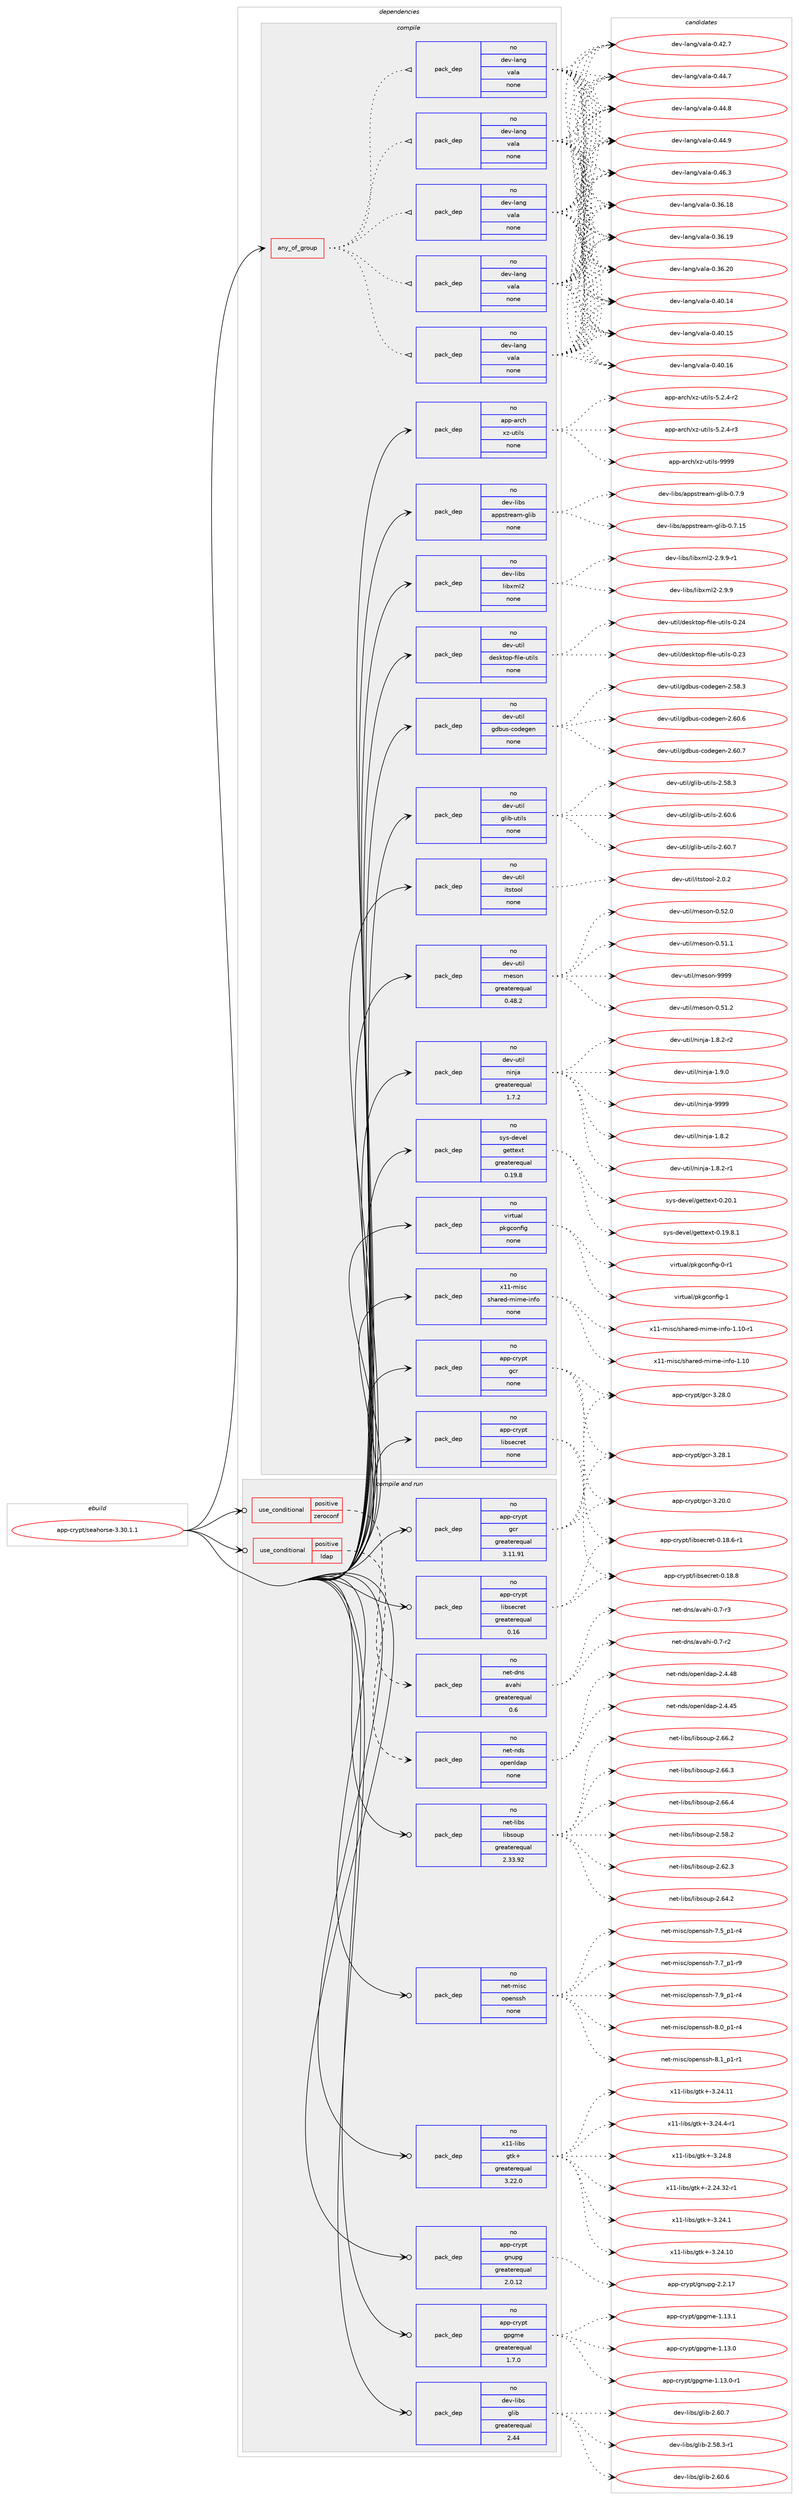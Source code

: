 digraph prolog {

# *************
# Graph options
# *************

newrank=true;
concentrate=true;
compound=true;
graph [rankdir=LR,fontname=Helvetica,fontsize=10,ranksep=1.5];#, ranksep=2.5, nodesep=0.2];
edge  [arrowhead=vee];
node  [fontname=Helvetica,fontsize=10];

# **********
# The ebuild
# **********

subgraph cluster_leftcol {
color=gray;
rank=same;
label=<<i>ebuild</i>>;
id [label="app-crypt/seahorse-3.30.1.1", color=red, width=4, href="../app-crypt/seahorse-3.30.1.1.svg"];
}

# ****************
# The dependencies
# ****************

subgraph cluster_midcol {
color=gray;
label=<<i>dependencies</i>>;
subgraph cluster_compile {
fillcolor="#eeeeee";
style=filled;
label=<<i>compile</i>>;
subgraph any8386 {
dependency477924 [label=<<TABLE BORDER="0" CELLBORDER="1" CELLSPACING="0" CELLPADDING="4"><TR><TD CELLPADDING="10">any_of_group</TD></TR></TABLE>>, shape=none, color=red];subgraph pack355241 {
dependency477925 [label=<<TABLE BORDER="0" CELLBORDER="1" CELLSPACING="0" CELLPADDING="4" WIDTH="220"><TR><TD ROWSPAN="6" CELLPADDING="30">pack_dep</TD></TR><TR><TD WIDTH="110">no</TD></TR><TR><TD>dev-lang</TD></TR><TR><TD>vala</TD></TR><TR><TD>none</TD></TR><TR><TD></TD></TR></TABLE>>, shape=none, color=blue];
}
dependency477924:e -> dependency477925:w [weight=20,style="dotted",arrowhead="oinv"];
subgraph pack355242 {
dependency477926 [label=<<TABLE BORDER="0" CELLBORDER="1" CELLSPACING="0" CELLPADDING="4" WIDTH="220"><TR><TD ROWSPAN="6" CELLPADDING="30">pack_dep</TD></TR><TR><TD WIDTH="110">no</TD></TR><TR><TD>dev-lang</TD></TR><TR><TD>vala</TD></TR><TR><TD>none</TD></TR><TR><TD></TD></TR></TABLE>>, shape=none, color=blue];
}
dependency477924:e -> dependency477926:w [weight=20,style="dotted",arrowhead="oinv"];
subgraph pack355243 {
dependency477927 [label=<<TABLE BORDER="0" CELLBORDER="1" CELLSPACING="0" CELLPADDING="4" WIDTH="220"><TR><TD ROWSPAN="6" CELLPADDING="30">pack_dep</TD></TR><TR><TD WIDTH="110">no</TD></TR><TR><TD>dev-lang</TD></TR><TR><TD>vala</TD></TR><TR><TD>none</TD></TR><TR><TD></TD></TR></TABLE>>, shape=none, color=blue];
}
dependency477924:e -> dependency477927:w [weight=20,style="dotted",arrowhead="oinv"];
subgraph pack355244 {
dependency477928 [label=<<TABLE BORDER="0" CELLBORDER="1" CELLSPACING="0" CELLPADDING="4" WIDTH="220"><TR><TD ROWSPAN="6" CELLPADDING="30">pack_dep</TD></TR><TR><TD WIDTH="110">no</TD></TR><TR><TD>dev-lang</TD></TR><TR><TD>vala</TD></TR><TR><TD>none</TD></TR><TR><TD></TD></TR></TABLE>>, shape=none, color=blue];
}
dependency477924:e -> dependency477928:w [weight=20,style="dotted",arrowhead="oinv"];
subgraph pack355245 {
dependency477929 [label=<<TABLE BORDER="0" CELLBORDER="1" CELLSPACING="0" CELLPADDING="4" WIDTH="220"><TR><TD ROWSPAN="6" CELLPADDING="30">pack_dep</TD></TR><TR><TD WIDTH="110">no</TD></TR><TR><TD>dev-lang</TD></TR><TR><TD>vala</TD></TR><TR><TD>none</TD></TR><TR><TD></TD></TR></TABLE>>, shape=none, color=blue];
}
dependency477924:e -> dependency477929:w [weight=20,style="dotted",arrowhead="oinv"];
}
id:e -> dependency477924:w [weight=20,style="solid",arrowhead="vee"];
subgraph pack355246 {
dependency477930 [label=<<TABLE BORDER="0" CELLBORDER="1" CELLSPACING="0" CELLPADDING="4" WIDTH="220"><TR><TD ROWSPAN="6" CELLPADDING="30">pack_dep</TD></TR><TR><TD WIDTH="110">no</TD></TR><TR><TD>app-arch</TD></TR><TR><TD>xz-utils</TD></TR><TR><TD>none</TD></TR><TR><TD></TD></TR></TABLE>>, shape=none, color=blue];
}
id:e -> dependency477930:w [weight=20,style="solid",arrowhead="vee"];
subgraph pack355247 {
dependency477931 [label=<<TABLE BORDER="0" CELLBORDER="1" CELLSPACING="0" CELLPADDING="4" WIDTH="220"><TR><TD ROWSPAN="6" CELLPADDING="30">pack_dep</TD></TR><TR><TD WIDTH="110">no</TD></TR><TR><TD>app-crypt</TD></TR><TR><TD>gcr</TD></TR><TR><TD>none</TD></TR><TR><TD></TD></TR></TABLE>>, shape=none, color=blue];
}
id:e -> dependency477931:w [weight=20,style="solid",arrowhead="vee"];
subgraph pack355248 {
dependency477932 [label=<<TABLE BORDER="0" CELLBORDER="1" CELLSPACING="0" CELLPADDING="4" WIDTH="220"><TR><TD ROWSPAN="6" CELLPADDING="30">pack_dep</TD></TR><TR><TD WIDTH="110">no</TD></TR><TR><TD>app-crypt</TD></TR><TR><TD>libsecret</TD></TR><TR><TD>none</TD></TR><TR><TD></TD></TR></TABLE>>, shape=none, color=blue];
}
id:e -> dependency477932:w [weight=20,style="solid",arrowhead="vee"];
subgraph pack355249 {
dependency477933 [label=<<TABLE BORDER="0" CELLBORDER="1" CELLSPACING="0" CELLPADDING="4" WIDTH="220"><TR><TD ROWSPAN="6" CELLPADDING="30">pack_dep</TD></TR><TR><TD WIDTH="110">no</TD></TR><TR><TD>dev-libs</TD></TR><TR><TD>appstream-glib</TD></TR><TR><TD>none</TD></TR><TR><TD></TD></TR></TABLE>>, shape=none, color=blue];
}
id:e -> dependency477933:w [weight=20,style="solid",arrowhead="vee"];
subgraph pack355250 {
dependency477934 [label=<<TABLE BORDER="0" CELLBORDER="1" CELLSPACING="0" CELLPADDING="4" WIDTH="220"><TR><TD ROWSPAN="6" CELLPADDING="30">pack_dep</TD></TR><TR><TD WIDTH="110">no</TD></TR><TR><TD>dev-libs</TD></TR><TR><TD>libxml2</TD></TR><TR><TD>none</TD></TR><TR><TD></TD></TR></TABLE>>, shape=none, color=blue];
}
id:e -> dependency477934:w [weight=20,style="solid",arrowhead="vee"];
subgraph pack355251 {
dependency477935 [label=<<TABLE BORDER="0" CELLBORDER="1" CELLSPACING="0" CELLPADDING="4" WIDTH="220"><TR><TD ROWSPAN="6" CELLPADDING="30">pack_dep</TD></TR><TR><TD WIDTH="110">no</TD></TR><TR><TD>dev-util</TD></TR><TR><TD>desktop-file-utils</TD></TR><TR><TD>none</TD></TR><TR><TD></TD></TR></TABLE>>, shape=none, color=blue];
}
id:e -> dependency477935:w [weight=20,style="solid",arrowhead="vee"];
subgraph pack355252 {
dependency477936 [label=<<TABLE BORDER="0" CELLBORDER="1" CELLSPACING="0" CELLPADDING="4" WIDTH="220"><TR><TD ROWSPAN="6" CELLPADDING="30">pack_dep</TD></TR><TR><TD WIDTH="110">no</TD></TR><TR><TD>dev-util</TD></TR><TR><TD>gdbus-codegen</TD></TR><TR><TD>none</TD></TR><TR><TD></TD></TR></TABLE>>, shape=none, color=blue];
}
id:e -> dependency477936:w [weight=20,style="solid",arrowhead="vee"];
subgraph pack355253 {
dependency477937 [label=<<TABLE BORDER="0" CELLBORDER="1" CELLSPACING="0" CELLPADDING="4" WIDTH="220"><TR><TD ROWSPAN="6" CELLPADDING="30">pack_dep</TD></TR><TR><TD WIDTH="110">no</TD></TR><TR><TD>dev-util</TD></TR><TR><TD>glib-utils</TD></TR><TR><TD>none</TD></TR><TR><TD></TD></TR></TABLE>>, shape=none, color=blue];
}
id:e -> dependency477937:w [weight=20,style="solid",arrowhead="vee"];
subgraph pack355254 {
dependency477938 [label=<<TABLE BORDER="0" CELLBORDER="1" CELLSPACING="0" CELLPADDING="4" WIDTH="220"><TR><TD ROWSPAN="6" CELLPADDING="30">pack_dep</TD></TR><TR><TD WIDTH="110">no</TD></TR><TR><TD>dev-util</TD></TR><TR><TD>itstool</TD></TR><TR><TD>none</TD></TR><TR><TD></TD></TR></TABLE>>, shape=none, color=blue];
}
id:e -> dependency477938:w [weight=20,style="solid",arrowhead="vee"];
subgraph pack355255 {
dependency477939 [label=<<TABLE BORDER="0" CELLBORDER="1" CELLSPACING="0" CELLPADDING="4" WIDTH="220"><TR><TD ROWSPAN="6" CELLPADDING="30">pack_dep</TD></TR><TR><TD WIDTH="110">no</TD></TR><TR><TD>dev-util</TD></TR><TR><TD>meson</TD></TR><TR><TD>greaterequal</TD></TR><TR><TD>0.48.2</TD></TR></TABLE>>, shape=none, color=blue];
}
id:e -> dependency477939:w [weight=20,style="solid",arrowhead="vee"];
subgraph pack355256 {
dependency477940 [label=<<TABLE BORDER="0" CELLBORDER="1" CELLSPACING="0" CELLPADDING="4" WIDTH="220"><TR><TD ROWSPAN="6" CELLPADDING="30">pack_dep</TD></TR><TR><TD WIDTH="110">no</TD></TR><TR><TD>dev-util</TD></TR><TR><TD>ninja</TD></TR><TR><TD>greaterequal</TD></TR><TR><TD>1.7.2</TD></TR></TABLE>>, shape=none, color=blue];
}
id:e -> dependency477940:w [weight=20,style="solid",arrowhead="vee"];
subgraph pack355257 {
dependency477941 [label=<<TABLE BORDER="0" CELLBORDER="1" CELLSPACING="0" CELLPADDING="4" WIDTH="220"><TR><TD ROWSPAN="6" CELLPADDING="30">pack_dep</TD></TR><TR><TD WIDTH="110">no</TD></TR><TR><TD>sys-devel</TD></TR><TR><TD>gettext</TD></TR><TR><TD>greaterequal</TD></TR><TR><TD>0.19.8</TD></TR></TABLE>>, shape=none, color=blue];
}
id:e -> dependency477941:w [weight=20,style="solid",arrowhead="vee"];
subgraph pack355258 {
dependency477942 [label=<<TABLE BORDER="0" CELLBORDER="1" CELLSPACING="0" CELLPADDING="4" WIDTH="220"><TR><TD ROWSPAN="6" CELLPADDING="30">pack_dep</TD></TR><TR><TD WIDTH="110">no</TD></TR><TR><TD>virtual</TD></TR><TR><TD>pkgconfig</TD></TR><TR><TD>none</TD></TR><TR><TD></TD></TR></TABLE>>, shape=none, color=blue];
}
id:e -> dependency477942:w [weight=20,style="solid",arrowhead="vee"];
subgraph pack355259 {
dependency477943 [label=<<TABLE BORDER="0" CELLBORDER="1" CELLSPACING="0" CELLPADDING="4" WIDTH="220"><TR><TD ROWSPAN="6" CELLPADDING="30">pack_dep</TD></TR><TR><TD WIDTH="110">no</TD></TR><TR><TD>x11-misc</TD></TR><TR><TD>shared-mime-info</TD></TR><TR><TD>none</TD></TR><TR><TD></TD></TR></TABLE>>, shape=none, color=blue];
}
id:e -> dependency477943:w [weight=20,style="solid",arrowhead="vee"];
}
subgraph cluster_compileandrun {
fillcolor="#eeeeee";
style=filled;
label=<<i>compile and run</i>>;
subgraph cond113992 {
dependency477944 [label=<<TABLE BORDER="0" CELLBORDER="1" CELLSPACING="0" CELLPADDING="4"><TR><TD ROWSPAN="3" CELLPADDING="10">use_conditional</TD></TR><TR><TD>positive</TD></TR><TR><TD>ldap</TD></TR></TABLE>>, shape=none, color=red];
subgraph pack355260 {
dependency477945 [label=<<TABLE BORDER="0" CELLBORDER="1" CELLSPACING="0" CELLPADDING="4" WIDTH="220"><TR><TD ROWSPAN="6" CELLPADDING="30">pack_dep</TD></TR><TR><TD WIDTH="110">no</TD></TR><TR><TD>net-nds</TD></TR><TR><TD>openldap</TD></TR><TR><TD>none</TD></TR><TR><TD></TD></TR></TABLE>>, shape=none, color=blue];
}
dependency477944:e -> dependency477945:w [weight=20,style="dashed",arrowhead="vee"];
}
id:e -> dependency477944:w [weight=20,style="solid",arrowhead="odotvee"];
subgraph cond113993 {
dependency477946 [label=<<TABLE BORDER="0" CELLBORDER="1" CELLSPACING="0" CELLPADDING="4"><TR><TD ROWSPAN="3" CELLPADDING="10">use_conditional</TD></TR><TR><TD>positive</TD></TR><TR><TD>zeroconf</TD></TR></TABLE>>, shape=none, color=red];
subgraph pack355261 {
dependency477947 [label=<<TABLE BORDER="0" CELLBORDER="1" CELLSPACING="0" CELLPADDING="4" WIDTH="220"><TR><TD ROWSPAN="6" CELLPADDING="30">pack_dep</TD></TR><TR><TD WIDTH="110">no</TD></TR><TR><TD>net-dns</TD></TR><TR><TD>avahi</TD></TR><TR><TD>greaterequal</TD></TR><TR><TD>0.6</TD></TR></TABLE>>, shape=none, color=blue];
}
dependency477946:e -> dependency477947:w [weight=20,style="dashed",arrowhead="vee"];
}
id:e -> dependency477946:w [weight=20,style="solid",arrowhead="odotvee"];
subgraph pack355262 {
dependency477948 [label=<<TABLE BORDER="0" CELLBORDER="1" CELLSPACING="0" CELLPADDING="4" WIDTH="220"><TR><TD ROWSPAN="6" CELLPADDING="30">pack_dep</TD></TR><TR><TD WIDTH="110">no</TD></TR><TR><TD>app-crypt</TD></TR><TR><TD>gcr</TD></TR><TR><TD>greaterequal</TD></TR><TR><TD>3.11.91</TD></TR></TABLE>>, shape=none, color=blue];
}
id:e -> dependency477948:w [weight=20,style="solid",arrowhead="odotvee"];
subgraph pack355263 {
dependency477949 [label=<<TABLE BORDER="0" CELLBORDER="1" CELLSPACING="0" CELLPADDING="4" WIDTH="220"><TR><TD ROWSPAN="6" CELLPADDING="30">pack_dep</TD></TR><TR><TD WIDTH="110">no</TD></TR><TR><TD>app-crypt</TD></TR><TR><TD>gnupg</TD></TR><TR><TD>greaterequal</TD></TR><TR><TD>2.0.12</TD></TR></TABLE>>, shape=none, color=blue];
}
id:e -> dependency477949:w [weight=20,style="solid",arrowhead="odotvee"];
subgraph pack355264 {
dependency477950 [label=<<TABLE BORDER="0" CELLBORDER="1" CELLSPACING="0" CELLPADDING="4" WIDTH="220"><TR><TD ROWSPAN="6" CELLPADDING="30">pack_dep</TD></TR><TR><TD WIDTH="110">no</TD></TR><TR><TD>app-crypt</TD></TR><TR><TD>gpgme</TD></TR><TR><TD>greaterequal</TD></TR><TR><TD>1.7.0</TD></TR></TABLE>>, shape=none, color=blue];
}
id:e -> dependency477950:w [weight=20,style="solid",arrowhead="odotvee"];
subgraph pack355265 {
dependency477951 [label=<<TABLE BORDER="0" CELLBORDER="1" CELLSPACING="0" CELLPADDING="4" WIDTH="220"><TR><TD ROWSPAN="6" CELLPADDING="30">pack_dep</TD></TR><TR><TD WIDTH="110">no</TD></TR><TR><TD>app-crypt</TD></TR><TR><TD>libsecret</TD></TR><TR><TD>greaterequal</TD></TR><TR><TD>0.16</TD></TR></TABLE>>, shape=none, color=blue];
}
id:e -> dependency477951:w [weight=20,style="solid",arrowhead="odotvee"];
subgraph pack355266 {
dependency477952 [label=<<TABLE BORDER="0" CELLBORDER="1" CELLSPACING="0" CELLPADDING="4" WIDTH="220"><TR><TD ROWSPAN="6" CELLPADDING="30">pack_dep</TD></TR><TR><TD WIDTH="110">no</TD></TR><TR><TD>dev-libs</TD></TR><TR><TD>glib</TD></TR><TR><TD>greaterequal</TD></TR><TR><TD>2.44</TD></TR></TABLE>>, shape=none, color=blue];
}
id:e -> dependency477952:w [weight=20,style="solid",arrowhead="odotvee"];
subgraph pack355267 {
dependency477953 [label=<<TABLE BORDER="0" CELLBORDER="1" CELLSPACING="0" CELLPADDING="4" WIDTH="220"><TR><TD ROWSPAN="6" CELLPADDING="30">pack_dep</TD></TR><TR><TD WIDTH="110">no</TD></TR><TR><TD>net-libs</TD></TR><TR><TD>libsoup</TD></TR><TR><TD>greaterequal</TD></TR><TR><TD>2.33.92</TD></TR></TABLE>>, shape=none, color=blue];
}
id:e -> dependency477953:w [weight=20,style="solid",arrowhead="odotvee"];
subgraph pack355268 {
dependency477954 [label=<<TABLE BORDER="0" CELLBORDER="1" CELLSPACING="0" CELLPADDING="4" WIDTH="220"><TR><TD ROWSPAN="6" CELLPADDING="30">pack_dep</TD></TR><TR><TD WIDTH="110">no</TD></TR><TR><TD>net-misc</TD></TR><TR><TD>openssh</TD></TR><TR><TD>none</TD></TR><TR><TD></TD></TR></TABLE>>, shape=none, color=blue];
}
id:e -> dependency477954:w [weight=20,style="solid",arrowhead="odotvee"];
subgraph pack355269 {
dependency477955 [label=<<TABLE BORDER="0" CELLBORDER="1" CELLSPACING="0" CELLPADDING="4" WIDTH="220"><TR><TD ROWSPAN="6" CELLPADDING="30">pack_dep</TD></TR><TR><TD WIDTH="110">no</TD></TR><TR><TD>x11-libs</TD></TR><TR><TD>gtk+</TD></TR><TR><TD>greaterequal</TD></TR><TR><TD>3.22.0</TD></TR></TABLE>>, shape=none, color=blue];
}
id:e -> dependency477955:w [weight=20,style="solid",arrowhead="odotvee"];
}
subgraph cluster_run {
fillcolor="#eeeeee";
style=filled;
label=<<i>run</i>>;
}
}

# **************
# The candidates
# **************

subgraph cluster_choices {
rank=same;
color=gray;
label=<<i>candidates</i>>;

subgraph choice355241 {
color=black;
nodesep=1;
choice10010111845108971101034711897108974548465154464956 [label="dev-lang/vala-0.36.18", color=red, width=4,href="../dev-lang/vala-0.36.18.svg"];
choice10010111845108971101034711897108974548465154464957 [label="dev-lang/vala-0.36.19", color=red, width=4,href="../dev-lang/vala-0.36.19.svg"];
choice10010111845108971101034711897108974548465154465048 [label="dev-lang/vala-0.36.20", color=red, width=4,href="../dev-lang/vala-0.36.20.svg"];
choice10010111845108971101034711897108974548465248464952 [label="dev-lang/vala-0.40.14", color=red, width=4,href="../dev-lang/vala-0.40.14.svg"];
choice10010111845108971101034711897108974548465248464953 [label="dev-lang/vala-0.40.15", color=red, width=4,href="../dev-lang/vala-0.40.15.svg"];
choice10010111845108971101034711897108974548465248464954 [label="dev-lang/vala-0.40.16", color=red, width=4,href="../dev-lang/vala-0.40.16.svg"];
choice100101118451089711010347118971089745484652504655 [label="dev-lang/vala-0.42.7", color=red, width=4,href="../dev-lang/vala-0.42.7.svg"];
choice100101118451089711010347118971089745484652524655 [label="dev-lang/vala-0.44.7", color=red, width=4,href="../dev-lang/vala-0.44.7.svg"];
choice100101118451089711010347118971089745484652524656 [label="dev-lang/vala-0.44.8", color=red, width=4,href="../dev-lang/vala-0.44.8.svg"];
choice100101118451089711010347118971089745484652524657 [label="dev-lang/vala-0.44.9", color=red, width=4,href="../dev-lang/vala-0.44.9.svg"];
choice100101118451089711010347118971089745484652544651 [label="dev-lang/vala-0.46.3", color=red, width=4,href="../dev-lang/vala-0.46.3.svg"];
dependency477925:e -> choice10010111845108971101034711897108974548465154464956:w [style=dotted,weight="100"];
dependency477925:e -> choice10010111845108971101034711897108974548465154464957:w [style=dotted,weight="100"];
dependency477925:e -> choice10010111845108971101034711897108974548465154465048:w [style=dotted,weight="100"];
dependency477925:e -> choice10010111845108971101034711897108974548465248464952:w [style=dotted,weight="100"];
dependency477925:e -> choice10010111845108971101034711897108974548465248464953:w [style=dotted,weight="100"];
dependency477925:e -> choice10010111845108971101034711897108974548465248464954:w [style=dotted,weight="100"];
dependency477925:e -> choice100101118451089711010347118971089745484652504655:w [style=dotted,weight="100"];
dependency477925:e -> choice100101118451089711010347118971089745484652524655:w [style=dotted,weight="100"];
dependency477925:e -> choice100101118451089711010347118971089745484652524656:w [style=dotted,weight="100"];
dependency477925:e -> choice100101118451089711010347118971089745484652524657:w [style=dotted,weight="100"];
dependency477925:e -> choice100101118451089711010347118971089745484652544651:w [style=dotted,weight="100"];
}
subgraph choice355242 {
color=black;
nodesep=1;
choice10010111845108971101034711897108974548465154464956 [label="dev-lang/vala-0.36.18", color=red, width=4,href="../dev-lang/vala-0.36.18.svg"];
choice10010111845108971101034711897108974548465154464957 [label="dev-lang/vala-0.36.19", color=red, width=4,href="../dev-lang/vala-0.36.19.svg"];
choice10010111845108971101034711897108974548465154465048 [label="dev-lang/vala-0.36.20", color=red, width=4,href="../dev-lang/vala-0.36.20.svg"];
choice10010111845108971101034711897108974548465248464952 [label="dev-lang/vala-0.40.14", color=red, width=4,href="../dev-lang/vala-0.40.14.svg"];
choice10010111845108971101034711897108974548465248464953 [label="dev-lang/vala-0.40.15", color=red, width=4,href="../dev-lang/vala-0.40.15.svg"];
choice10010111845108971101034711897108974548465248464954 [label="dev-lang/vala-0.40.16", color=red, width=4,href="../dev-lang/vala-0.40.16.svg"];
choice100101118451089711010347118971089745484652504655 [label="dev-lang/vala-0.42.7", color=red, width=4,href="../dev-lang/vala-0.42.7.svg"];
choice100101118451089711010347118971089745484652524655 [label="dev-lang/vala-0.44.7", color=red, width=4,href="../dev-lang/vala-0.44.7.svg"];
choice100101118451089711010347118971089745484652524656 [label="dev-lang/vala-0.44.8", color=red, width=4,href="../dev-lang/vala-0.44.8.svg"];
choice100101118451089711010347118971089745484652524657 [label="dev-lang/vala-0.44.9", color=red, width=4,href="../dev-lang/vala-0.44.9.svg"];
choice100101118451089711010347118971089745484652544651 [label="dev-lang/vala-0.46.3", color=red, width=4,href="../dev-lang/vala-0.46.3.svg"];
dependency477926:e -> choice10010111845108971101034711897108974548465154464956:w [style=dotted,weight="100"];
dependency477926:e -> choice10010111845108971101034711897108974548465154464957:w [style=dotted,weight="100"];
dependency477926:e -> choice10010111845108971101034711897108974548465154465048:w [style=dotted,weight="100"];
dependency477926:e -> choice10010111845108971101034711897108974548465248464952:w [style=dotted,weight="100"];
dependency477926:e -> choice10010111845108971101034711897108974548465248464953:w [style=dotted,weight="100"];
dependency477926:e -> choice10010111845108971101034711897108974548465248464954:w [style=dotted,weight="100"];
dependency477926:e -> choice100101118451089711010347118971089745484652504655:w [style=dotted,weight="100"];
dependency477926:e -> choice100101118451089711010347118971089745484652524655:w [style=dotted,weight="100"];
dependency477926:e -> choice100101118451089711010347118971089745484652524656:w [style=dotted,weight="100"];
dependency477926:e -> choice100101118451089711010347118971089745484652524657:w [style=dotted,weight="100"];
dependency477926:e -> choice100101118451089711010347118971089745484652544651:w [style=dotted,weight="100"];
}
subgraph choice355243 {
color=black;
nodesep=1;
choice10010111845108971101034711897108974548465154464956 [label="dev-lang/vala-0.36.18", color=red, width=4,href="../dev-lang/vala-0.36.18.svg"];
choice10010111845108971101034711897108974548465154464957 [label="dev-lang/vala-0.36.19", color=red, width=4,href="../dev-lang/vala-0.36.19.svg"];
choice10010111845108971101034711897108974548465154465048 [label="dev-lang/vala-0.36.20", color=red, width=4,href="../dev-lang/vala-0.36.20.svg"];
choice10010111845108971101034711897108974548465248464952 [label="dev-lang/vala-0.40.14", color=red, width=4,href="../dev-lang/vala-0.40.14.svg"];
choice10010111845108971101034711897108974548465248464953 [label="dev-lang/vala-0.40.15", color=red, width=4,href="../dev-lang/vala-0.40.15.svg"];
choice10010111845108971101034711897108974548465248464954 [label="dev-lang/vala-0.40.16", color=red, width=4,href="../dev-lang/vala-0.40.16.svg"];
choice100101118451089711010347118971089745484652504655 [label="dev-lang/vala-0.42.7", color=red, width=4,href="../dev-lang/vala-0.42.7.svg"];
choice100101118451089711010347118971089745484652524655 [label="dev-lang/vala-0.44.7", color=red, width=4,href="../dev-lang/vala-0.44.7.svg"];
choice100101118451089711010347118971089745484652524656 [label="dev-lang/vala-0.44.8", color=red, width=4,href="../dev-lang/vala-0.44.8.svg"];
choice100101118451089711010347118971089745484652524657 [label="dev-lang/vala-0.44.9", color=red, width=4,href="../dev-lang/vala-0.44.9.svg"];
choice100101118451089711010347118971089745484652544651 [label="dev-lang/vala-0.46.3", color=red, width=4,href="../dev-lang/vala-0.46.3.svg"];
dependency477927:e -> choice10010111845108971101034711897108974548465154464956:w [style=dotted,weight="100"];
dependency477927:e -> choice10010111845108971101034711897108974548465154464957:w [style=dotted,weight="100"];
dependency477927:e -> choice10010111845108971101034711897108974548465154465048:w [style=dotted,weight="100"];
dependency477927:e -> choice10010111845108971101034711897108974548465248464952:w [style=dotted,weight="100"];
dependency477927:e -> choice10010111845108971101034711897108974548465248464953:w [style=dotted,weight="100"];
dependency477927:e -> choice10010111845108971101034711897108974548465248464954:w [style=dotted,weight="100"];
dependency477927:e -> choice100101118451089711010347118971089745484652504655:w [style=dotted,weight="100"];
dependency477927:e -> choice100101118451089711010347118971089745484652524655:w [style=dotted,weight="100"];
dependency477927:e -> choice100101118451089711010347118971089745484652524656:w [style=dotted,weight="100"];
dependency477927:e -> choice100101118451089711010347118971089745484652524657:w [style=dotted,weight="100"];
dependency477927:e -> choice100101118451089711010347118971089745484652544651:w [style=dotted,weight="100"];
}
subgraph choice355244 {
color=black;
nodesep=1;
choice10010111845108971101034711897108974548465154464956 [label="dev-lang/vala-0.36.18", color=red, width=4,href="../dev-lang/vala-0.36.18.svg"];
choice10010111845108971101034711897108974548465154464957 [label="dev-lang/vala-0.36.19", color=red, width=4,href="../dev-lang/vala-0.36.19.svg"];
choice10010111845108971101034711897108974548465154465048 [label="dev-lang/vala-0.36.20", color=red, width=4,href="../dev-lang/vala-0.36.20.svg"];
choice10010111845108971101034711897108974548465248464952 [label="dev-lang/vala-0.40.14", color=red, width=4,href="../dev-lang/vala-0.40.14.svg"];
choice10010111845108971101034711897108974548465248464953 [label="dev-lang/vala-0.40.15", color=red, width=4,href="../dev-lang/vala-0.40.15.svg"];
choice10010111845108971101034711897108974548465248464954 [label="dev-lang/vala-0.40.16", color=red, width=4,href="../dev-lang/vala-0.40.16.svg"];
choice100101118451089711010347118971089745484652504655 [label="dev-lang/vala-0.42.7", color=red, width=4,href="../dev-lang/vala-0.42.7.svg"];
choice100101118451089711010347118971089745484652524655 [label="dev-lang/vala-0.44.7", color=red, width=4,href="../dev-lang/vala-0.44.7.svg"];
choice100101118451089711010347118971089745484652524656 [label="dev-lang/vala-0.44.8", color=red, width=4,href="../dev-lang/vala-0.44.8.svg"];
choice100101118451089711010347118971089745484652524657 [label="dev-lang/vala-0.44.9", color=red, width=4,href="../dev-lang/vala-0.44.9.svg"];
choice100101118451089711010347118971089745484652544651 [label="dev-lang/vala-0.46.3", color=red, width=4,href="../dev-lang/vala-0.46.3.svg"];
dependency477928:e -> choice10010111845108971101034711897108974548465154464956:w [style=dotted,weight="100"];
dependency477928:e -> choice10010111845108971101034711897108974548465154464957:w [style=dotted,weight="100"];
dependency477928:e -> choice10010111845108971101034711897108974548465154465048:w [style=dotted,weight="100"];
dependency477928:e -> choice10010111845108971101034711897108974548465248464952:w [style=dotted,weight="100"];
dependency477928:e -> choice10010111845108971101034711897108974548465248464953:w [style=dotted,weight="100"];
dependency477928:e -> choice10010111845108971101034711897108974548465248464954:w [style=dotted,weight="100"];
dependency477928:e -> choice100101118451089711010347118971089745484652504655:w [style=dotted,weight="100"];
dependency477928:e -> choice100101118451089711010347118971089745484652524655:w [style=dotted,weight="100"];
dependency477928:e -> choice100101118451089711010347118971089745484652524656:w [style=dotted,weight="100"];
dependency477928:e -> choice100101118451089711010347118971089745484652524657:w [style=dotted,weight="100"];
dependency477928:e -> choice100101118451089711010347118971089745484652544651:w [style=dotted,weight="100"];
}
subgraph choice355245 {
color=black;
nodesep=1;
choice10010111845108971101034711897108974548465154464956 [label="dev-lang/vala-0.36.18", color=red, width=4,href="../dev-lang/vala-0.36.18.svg"];
choice10010111845108971101034711897108974548465154464957 [label="dev-lang/vala-0.36.19", color=red, width=4,href="../dev-lang/vala-0.36.19.svg"];
choice10010111845108971101034711897108974548465154465048 [label="dev-lang/vala-0.36.20", color=red, width=4,href="../dev-lang/vala-0.36.20.svg"];
choice10010111845108971101034711897108974548465248464952 [label="dev-lang/vala-0.40.14", color=red, width=4,href="../dev-lang/vala-0.40.14.svg"];
choice10010111845108971101034711897108974548465248464953 [label="dev-lang/vala-0.40.15", color=red, width=4,href="../dev-lang/vala-0.40.15.svg"];
choice10010111845108971101034711897108974548465248464954 [label="dev-lang/vala-0.40.16", color=red, width=4,href="../dev-lang/vala-0.40.16.svg"];
choice100101118451089711010347118971089745484652504655 [label="dev-lang/vala-0.42.7", color=red, width=4,href="../dev-lang/vala-0.42.7.svg"];
choice100101118451089711010347118971089745484652524655 [label="dev-lang/vala-0.44.7", color=red, width=4,href="../dev-lang/vala-0.44.7.svg"];
choice100101118451089711010347118971089745484652524656 [label="dev-lang/vala-0.44.8", color=red, width=4,href="../dev-lang/vala-0.44.8.svg"];
choice100101118451089711010347118971089745484652524657 [label="dev-lang/vala-0.44.9", color=red, width=4,href="../dev-lang/vala-0.44.9.svg"];
choice100101118451089711010347118971089745484652544651 [label="dev-lang/vala-0.46.3", color=red, width=4,href="../dev-lang/vala-0.46.3.svg"];
dependency477929:e -> choice10010111845108971101034711897108974548465154464956:w [style=dotted,weight="100"];
dependency477929:e -> choice10010111845108971101034711897108974548465154464957:w [style=dotted,weight="100"];
dependency477929:e -> choice10010111845108971101034711897108974548465154465048:w [style=dotted,weight="100"];
dependency477929:e -> choice10010111845108971101034711897108974548465248464952:w [style=dotted,weight="100"];
dependency477929:e -> choice10010111845108971101034711897108974548465248464953:w [style=dotted,weight="100"];
dependency477929:e -> choice10010111845108971101034711897108974548465248464954:w [style=dotted,weight="100"];
dependency477929:e -> choice100101118451089711010347118971089745484652504655:w [style=dotted,weight="100"];
dependency477929:e -> choice100101118451089711010347118971089745484652524655:w [style=dotted,weight="100"];
dependency477929:e -> choice100101118451089711010347118971089745484652524656:w [style=dotted,weight="100"];
dependency477929:e -> choice100101118451089711010347118971089745484652524657:w [style=dotted,weight="100"];
dependency477929:e -> choice100101118451089711010347118971089745484652544651:w [style=dotted,weight="100"];
}
subgraph choice355246 {
color=black;
nodesep=1;
choice9711211245971149910447120122451171161051081154553465046524511450 [label="app-arch/xz-utils-5.2.4-r2", color=red, width=4,href="../app-arch/xz-utils-5.2.4-r2.svg"];
choice9711211245971149910447120122451171161051081154553465046524511451 [label="app-arch/xz-utils-5.2.4-r3", color=red, width=4,href="../app-arch/xz-utils-5.2.4-r3.svg"];
choice9711211245971149910447120122451171161051081154557575757 [label="app-arch/xz-utils-9999", color=red, width=4,href="../app-arch/xz-utils-9999.svg"];
dependency477930:e -> choice9711211245971149910447120122451171161051081154553465046524511450:w [style=dotted,weight="100"];
dependency477930:e -> choice9711211245971149910447120122451171161051081154553465046524511451:w [style=dotted,weight="100"];
dependency477930:e -> choice9711211245971149910447120122451171161051081154557575757:w [style=dotted,weight="100"];
}
subgraph choice355247 {
color=black;
nodesep=1;
choice971121124599114121112116471039911445514650484648 [label="app-crypt/gcr-3.20.0", color=red, width=4,href="../app-crypt/gcr-3.20.0.svg"];
choice971121124599114121112116471039911445514650564648 [label="app-crypt/gcr-3.28.0", color=red, width=4,href="../app-crypt/gcr-3.28.0.svg"];
choice971121124599114121112116471039911445514650564649 [label="app-crypt/gcr-3.28.1", color=red, width=4,href="../app-crypt/gcr-3.28.1.svg"];
dependency477931:e -> choice971121124599114121112116471039911445514650484648:w [style=dotted,weight="100"];
dependency477931:e -> choice971121124599114121112116471039911445514650564648:w [style=dotted,weight="100"];
dependency477931:e -> choice971121124599114121112116471039911445514650564649:w [style=dotted,weight="100"];
}
subgraph choice355248 {
color=black;
nodesep=1;
choice971121124599114121112116471081059811510199114101116454846495646544511449 [label="app-crypt/libsecret-0.18.6-r1", color=red, width=4,href="../app-crypt/libsecret-0.18.6-r1.svg"];
choice97112112459911412111211647108105981151019911410111645484649564656 [label="app-crypt/libsecret-0.18.8", color=red, width=4,href="../app-crypt/libsecret-0.18.8.svg"];
dependency477932:e -> choice971121124599114121112116471081059811510199114101116454846495646544511449:w [style=dotted,weight="100"];
dependency477932:e -> choice97112112459911412111211647108105981151019911410111645484649564656:w [style=dotted,weight="100"];
}
subgraph choice355249 {
color=black;
nodesep=1;
choice1001011184510810598115479711211211511611410197109451031081059845484655464953 [label="dev-libs/appstream-glib-0.7.15", color=red, width=4,href="../dev-libs/appstream-glib-0.7.15.svg"];
choice10010111845108105981154797112112115116114101971094510310810598454846554657 [label="dev-libs/appstream-glib-0.7.9", color=red, width=4,href="../dev-libs/appstream-glib-0.7.9.svg"];
dependency477933:e -> choice1001011184510810598115479711211211511611410197109451031081059845484655464953:w [style=dotted,weight="100"];
dependency477933:e -> choice10010111845108105981154797112112115116114101971094510310810598454846554657:w [style=dotted,weight="100"];
}
subgraph choice355250 {
color=black;
nodesep=1;
choice1001011184510810598115471081059812010910850455046574657 [label="dev-libs/libxml2-2.9.9", color=red, width=4,href="../dev-libs/libxml2-2.9.9.svg"];
choice10010111845108105981154710810598120109108504550465746574511449 [label="dev-libs/libxml2-2.9.9-r1", color=red, width=4,href="../dev-libs/libxml2-2.9.9-r1.svg"];
dependency477934:e -> choice1001011184510810598115471081059812010910850455046574657:w [style=dotted,weight="100"];
dependency477934:e -> choice10010111845108105981154710810598120109108504550465746574511449:w [style=dotted,weight="100"];
}
subgraph choice355251 {
color=black;
nodesep=1;
choice100101118451171161051084710010111510711611111245102105108101451171161051081154548465051 [label="dev-util/desktop-file-utils-0.23", color=red, width=4,href="../dev-util/desktop-file-utils-0.23.svg"];
choice100101118451171161051084710010111510711611111245102105108101451171161051081154548465052 [label="dev-util/desktop-file-utils-0.24", color=red, width=4,href="../dev-util/desktop-file-utils-0.24.svg"];
dependency477935:e -> choice100101118451171161051084710010111510711611111245102105108101451171161051081154548465051:w [style=dotted,weight="100"];
dependency477935:e -> choice100101118451171161051084710010111510711611111245102105108101451171161051081154548465052:w [style=dotted,weight="100"];
}
subgraph choice355252 {
color=black;
nodesep=1;
choice100101118451171161051084710310098117115459911110010110310111045504653564651 [label="dev-util/gdbus-codegen-2.58.3", color=red, width=4,href="../dev-util/gdbus-codegen-2.58.3.svg"];
choice100101118451171161051084710310098117115459911110010110310111045504654484654 [label="dev-util/gdbus-codegen-2.60.6", color=red, width=4,href="../dev-util/gdbus-codegen-2.60.6.svg"];
choice100101118451171161051084710310098117115459911110010110310111045504654484655 [label="dev-util/gdbus-codegen-2.60.7", color=red, width=4,href="../dev-util/gdbus-codegen-2.60.7.svg"];
dependency477936:e -> choice100101118451171161051084710310098117115459911110010110310111045504653564651:w [style=dotted,weight="100"];
dependency477936:e -> choice100101118451171161051084710310098117115459911110010110310111045504654484654:w [style=dotted,weight="100"];
dependency477936:e -> choice100101118451171161051084710310098117115459911110010110310111045504654484655:w [style=dotted,weight="100"];
}
subgraph choice355253 {
color=black;
nodesep=1;
choice1001011184511711610510847103108105984511711610510811545504653564651 [label="dev-util/glib-utils-2.58.3", color=red, width=4,href="../dev-util/glib-utils-2.58.3.svg"];
choice1001011184511711610510847103108105984511711610510811545504654484654 [label="dev-util/glib-utils-2.60.6", color=red, width=4,href="../dev-util/glib-utils-2.60.6.svg"];
choice1001011184511711610510847103108105984511711610510811545504654484655 [label="dev-util/glib-utils-2.60.7", color=red, width=4,href="../dev-util/glib-utils-2.60.7.svg"];
dependency477937:e -> choice1001011184511711610510847103108105984511711610510811545504653564651:w [style=dotted,weight="100"];
dependency477937:e -> choice1001011184511711610510847103108105984511711610510811545504654484654:w [style=dotted,weight="100"];
dependency477937:e -> choice1001011184511711610510847103108105984511711610510811545504654484655:w [style=dotted,weight="100"];
}
subgraph choice355254 {
color=black;
nodesep=1;
choice1001011184511711610510847105116115116111111108455046484650 [label="dev-util/itstool-2.0.2", color=red, width=4,href="../dev-util/itstool-2.0.2.svg"];
dependency477938:e -> choice1001011184511711610510847105116115116111111108455046484650:w [style=dotted,weight="100"];
}
subgraph choice355255 {
color=black;
nodesep=1;
choice100101118451171161051084710910111511111045484653494649 [label="dev-util/meson-0.51.1", color=red, width=4,href="../dev-util/meson-0.51.1.svg"];
choice100101118451171161051084710910111511111045484653494650 [label="dev-util/meson-0.51.2", color=red, width=4,href="../dev-util/meson-0.51.2.svg"];
choice100101118451171161051084710910111511111045484653504648 [label="dev-util/meson-0.52.0", color=red, width=4,href="../dev-util/meson-0.52.0.svg"];
choice10010111845117116105108471091011151111104557575757 [label="dev-util/meson-9999", color=red, width=4,href="../dev-util/meson-9999.svg"];
dependency477939:e -> choice100101118451171161051084710910111511111045484653494649:w [style=dotted,weight="100"];
dependency477939:e -> choice100101118451171161051084710910111511111045484653494650:w [style=dotted,weight="100"];
dependency477939:e -> choice100101118451171161051084710910111511111045484653504648:w [style=dotted,weight="100"];
dependency477939:e -> choice10010111845117116105108471091011151111104557575757:w [style=dotted,weight="100"];
}
subgraph choice355256 {
color=black;
nodesep=1;
choice100101118451171161051084711010511010697454946564650 [label="dev-util/ninja-1.8.2", color=red, width=4,href="../dev-util/ninja-1.8.2.svg"];
choice1001011184511711610510847110105110106974549465646504511449 [label="dev-util/ninja-1.8.2-r1", color=red, width=4,href="../dev-util/ninja-1.8.2-r1.svg"];
choice1001011184511711610510847110105110106974549465646504511450 [label="dev-util/ninja-1.8.2-r2", color=red, width=4,href="../dev-util/ninja-1.8.2-r2.svg"];
choice100101118451171161051084711010511010697454946574648 [label="dev-util/ninja-1.9.0", color=red, width=4,href="../dev-util/ninja-1.9.0.svg"];
choice1001011184511711610510847110105110106974557575757 [label="dev-util/ninja-9999", color=red, width=4,href="../dev-util/ninja-9999.svg"];
dependency477940:e -> choice100101118451171161051084711010511010697454946564650:w [style=dotted,weight="100"];
dependency477940:e -> choice1001011184511711610510847110105110106974549465646504511449:w [style=dotted,weight="100"];
dependency477940:e -> choice1001011184511711610510847110105110106974549465646504511450:w [style=dotted,weight="100"];
dependency477940:e -> choice100101118451171161051084711010511010697454946574648:w [style=dotted,weight="100"];
dependency477940:e -> choice1001011184511711610510847110105110106974557575757:w [style=dotted,weight="100"];
}
subgraph choice355257 {
color=black;
nodesep=1;
choice1151211154510010111810110847103101116116101120116454846495746564649 [label="sys-devel/gettext-0.19.8.1", color=red, width=4,href="../sys-devel/gettext-0.19.8.1.svg"];
choice115121115451001011181011084710310111611610112011645484650484649 [label="sys-devel/gettext-0.20.1", color=red, width=4,href="../sys-devel/gettext-0.20.1.svg"];
dependency477941:e -> choice1151211154510010111810110847103101116116101120116454846495746564649:w [style=dotted,weight="100"];
dependency477941:e -> choice115121115451001011181011084710310111611610112011645484650484649:w [style=dotted,weight="100"];
}
subgraph choice355258 {
color=black;
nodesep=1;
choice11810511411611797108471121071039911111010210510345484511449 [label="virtual/pkgconfig-0-r1", color=red, width=4,href="../virtual/pkgconfig-0-r1.svg"];
choice1181051141161179710847112107103991111101021051034549 [label="virtual/pkgconfig-1", color=red, width=4,href="../virtual/pkgconfig-1.svg"];
dependency477942:e -> choice11810511411611797108471121071039911111010210510345484511449:w [style=dotted,weight="100"];
dependency477942:e -> choice1181051141161179710847112107103991111101021051034549:w [style=dotted,weight="100"];
}
subgraph choice355259 {
color=black;
nodesep=1;
choice12049494510910511599471151049711410110045109105109101451051101021114549464948 [label="x11-misc/shared-mime-info-1.10", color=red, width=4,href="../x11-misc/shared-mime-info-1.10.svg"];
choice120494945109105115994711510497114101100451091051091014510511010211145494649484511449 [label="x11-misc/shared-mime-info-1.10-r1", color=red, width=4,href="../x11-misc/shared-mime-info-1.10-r1.svg"];
dependency477943:e -> choice12049494510910511599471151049711410110045109105109101451051101021114549464948:w [style=dotted,weight="100"];
dependency477943:e -> choice120494945109105115994711510497114101100451091051091014510511010211145494649484511449:w [style=dotted,weight="100"];
}
subgraph choice355260 {
color=black;
nodesep=1;
choice11010111645110100115471111121011101081009711245504652465253 [label="net-nds/openldap-2.4.45", color=red, width=4,href="../net-nds/openldap-2.4.45.svg"];
choice11010111645110100115471111121011101081009711245504652465256 [label="net-nds/openldap-2.4.48", color=red, width=4,href="../net-nds/openldap-2.4.48.svg"];
dependency477945:e -> choice11010111645110100115471111121011101081009711245504652465253:w [style=dotted,weight="100"];
dependency477945:e -> choice11010111645110100115471111121011101081009711245504652465256:w [style=dotted,weight="100"];
}
subgraph choice355261 {
color=black;
nodesep=1;
choice11010111645100110115479711897104105454846554511450 [label="net-dns/avahi-0.7-r2", color=red, width=4,href="../net-dns/avahi-0.7-r2.svg"];
choice11010111645100110115479711897104105454846554511451 [label="net-dns/avahi-0.7-r3", color=red, width=4,href="../net-dns/avahi-0.7-r3.svg"];
dependency477947:e -> choice11010111645100110115479711897104105454846554511450:w [style=dotted,weight="100"];
dependency477947:e -> choice11010111645100110115479711897104105454846554511451:w [style=dotted,weight="100"];
}
subgraph choice355262 {
color=black;
nodesep=1;
choice971121124599114121112116471039911445514650484648 [label="app-crypt/gcr-3.20.0", color=red, width=4,href="../app-crypt/gcr-3.20.0.svg"];
choice971121124599114121112116471039911445514650564648 [label="app-crypt/gcr-3.28.0", color=red, width=4,href="../app-crypt/gcr-3.28.0.svg"];
choice971121124599114121112116471039911445514650564649 [label="app-crypt/gcr-3.28.1", color=red, width=4,href="../app-crypt/gcr-3.28.1.svg"];
dependency477948:e -> choice971121124599114121112116471039911445514650484648:w [style=dotted,weight="100"];
dependency477948:e -> choice971121124599114121112116471039911445514650564648:w [style=dotted,weight="100"];
dependency477948:e -> choice971121124599114121112116471039911445514650564649:w [style=dotted,weight="100"];
}
subgraph choice355263 {
color=black;
nodesep=1;
choice9711211245991141211121164710311011711210345504650464955 [label="app-crypt/gnupg-2.2.17", color=red, width=4,href="../app-crypt/gnupg-2.2.17.svg"];
dependency477949:e -> choice9711211245991141211121164710311011711210345504650464955:w [style=dotted,weight="100"];
}
subgraph choice355264 {
color=black;
nodesep=1;
choice9711211245991141211121164710311210310910145494649514648 [label="app-crypt/gpgme-1.13.0", color=red, width=4,href="../app-crypt/gpgme-1.13.0.svg"];
choice97112112459911412111211647103112103109101454946495146484511449 [label="app-crypt/gpgme-1.13.0-r1", color=red, width=4,href="../app-crypt/gpgme-1.13.0-r1.svg"];
choice9711211245991141211121164710311210310910145494649514649 [label="app-crypt/gpgme-1.13.1", color=red, width=4,href="../app-crypt/gpgme-1.13.1.svg"];
dependency477950:e -> choice9711211245991141211121164710311210310910145494649514648:w [style=dotted,weight="100"];
dependency477950:e -> choice97112112459911412111211647103112103109101454946495146484511449:w [style=dotted,weight="100"];
dependency477950:e -> choice9711211245991141211121164710311210310910145494649514649:w [style=dotted,weight="100"];
}
subgraph choice355265 {
color=black;
nodesep=1;
choice971121124599114121112116471081059811510199114101116454846495646544511449 [label="app-crypt/libsecret-0.18.6-r1", color=red, width=4,href="../app-crypt/libsecret-0.18.6-r1.svg"];
choice97112112459911412111211647108105981151019911410111645484649564656 [label="app-crypt/libsecret-0.18.8", color=red, width=4,href="../app-crypt/libsecret-0.18.8.svg"];
dependency477951:e -> choice971121124599114121112116471081059811510199114101116454846495646544511449:w [style=dotted,weight="100"];
dependency477951:e -> choice97112112459911412111211647108105981151019911410111645484649564656:w [style=dotted,weight="100"];
}
subgraph choice355266 {
color=black;
nodesep=1;
choice10010111845108105981154710310810598455046535646514511449 [label="dev-libs/glib-2.58.3-r1", color=red, width=4,href="../dev-libs/glib-2.58.3-r1.svg"];
choice1001011184510810598115471031081059845504654484654 [label="dev-libs/glib-2.60.6", color=red, width=4,href="../dev-libs/glib-2.60.6.svg"];
choice1001011184510810598115471031081059845504654484655 [label="dev-libs/glib-2.60.7", color=red, width=4,href="../dev-libs/glib-2.60.7.svg"];
dependency477952:e -> choice10010111845108105981154710310810598455046535646514511449:w [style=dotted,weight="100"];
dependency477952:e -> choice1001011184510810598115471031081059845504654484654:w [style=dotted,weight="100"];
dependency477952:e -> choice1001011184510810598115471031081059845504654484655:w [style=dotted,weight="100"];
}
subgraph choice355267 {
color=black;
nodesep=1;
choice1101011164510810598115471081059811511111711245504653564650 [label="net-libs/libsoup-2.58.2", color=red, width=4,href="../net-libs/libsoup-2.58.2.svg"];
choice1101011164510810598115471081059811511111711245504654504651 [label="net-libs/libsoup-2.62.3", color=red, width=4,href="../net-libs/libsoup-2.62.3.svg"];
choice1101011164510810598115471081059811511111711245504654524650 [label="net-libs/libsoup-2.64.2", color=red, width=4,href="../net-libs/libsoup-2.64.2.svg"];
choice1101011164510810598115471081059811511111711245504654544650 [label="net-libs/libsoup-2.66.2", color=red, width=4,href="../net-libs/libsoup-2.66.2.svg"];
choice1101011164510810598115471081059811511111711245504654544651 [label="net-libs/libsoup-2.66.3", color=red, width=4,href="../net-libs/libsoup-2.66.3.svg"];
choice1101011164510810598115471081059811511111711245504654544652 [label="net-libs/libsoup-2.66.4", color=red, width=4,href="../net-libs/libsoup-2.66.4.svg"];
dependency477953:e -> choice1101011164510810598115471081059811511111711245504653564650:w [style=dotted,weight="100"];
dependency477953:e -> choice1101011164510810598115471081059811511111711245504654504651:w [style=dotted,weight="100"];
dependency477953:e -> choice1101011164510810598115471081059811511111711245504654524650:w [style=dotted,weight="100"];
dependency477953:e -> choice1101011164510810598115471081059811511111711245504654544650:w [style=dotted,weight="100"];
dependency477953:e -> choice1101011164510810598115471081059811511111711245504654544651:w [style=dotted,weight="100"];
dependency477953:e -> choice1101011164510810598115471081059811511111711245504654544652:w [style=dotted,weight="100"];
}
subgraph choice355268 {
color=black;
nodesep=1;
choice1101011164510910511599471111121011101151151044555465395112494511452 [label="net-misc/openssh-7.5_p1-r4", color=red, width=4,href="../net-misc/openssh-7.5_p1-r4.svg"];
choice1101011164510910511599471111121011101151151044555465595112494511457 [label="net-misc/openssh-7.7_p1-r9", color=red, width=4,href="../net-misc/openssh-7.7_p1-r9.svg"];
choice1101011164510910511599471111121011101151151044555465795112494511452 [label="net-misc/openssh-7.9_p1-r4", color=red, width=4,href="../net-misc/openssh-7.9_p1-r4.svg"];
choice1101011164510910511599471111121011101151151044556464895112494511452 [label="net-misc/openssh-8.0_p1-r4", color=red, width=4,href="../net-misc/openssh-8.0_p1-r4.svg"];
choice1101011164510910511599471111121011101151151044556464995112494511449 [label="net-misc/openssh-8.1_p1-r1", color=red, width=4,href="../net-misc/openssh-8.1_p1-r1.svg"];
dependency477954:e -> choice1101011164510910511599471111121011101151151044555465395112494511452:w [style=dotted,weight="100"];
dependency477954:e -> choice1101011164510910511599471111121011101151151044555465595112494511457:w [style=dotted,weight="100"];
dependency477954:e -> choice1101011164510910511599471111121011101151151044555465795112494511452:w [style=dotted,weight="100"];
dependency477954:e -> choice1101011164510910511599471111121011101151151044556464895112494511452:w [style=dotted,weight="100"];
dependency477954:e -> choice1101011164510910511599471111121011101151151044556464995112494511449:w [style=dotted,weight="100"];
}
subgraph choice355269 {
color=black;
nodesep=1;
choice12049494510810598115471031161074345504650524651504511449 [label="x11-libs/gtk+-2.24.32-r1", color=red, width=4,href="../x11-libs/gtk+-2.24.32-r1.svg"];
choice12049494510810598115471031161074345514650524649 [label="x11-libs/gtk+-3.24.1", color=red, width=4,href="../x11-libs/gtk+-3.24.1.svg"];
choice1204949451081059811547103116107434551465052464948 [label="x11-libs/gtk+-3.24.10", color=red, width=4,href="../x11-libs/gtk+-3.24.10.svg"];
choice1204949451081059811547103116107434551465052464949 [label="x11-libs/gtk+-3.24.11", color=red, width=4,href="../x11-libs/gtk+-3.24.11.svg"];
choice120494945108105981154710311610743455146505246524511449 [label="x11-libs/gtk+-3.24.4-r1", color=red, width=4,href="../x11-libs/gtk+-3.24.4-r1.svg"];
choice12049494510810598115471031161074345514650524656 [label="x11-libs/gtk+-3.24.8", color=red, width=4,href="../x11-libs/gtk+-3.24.8.svg"];
dependency477955:e -> choice12049494510810598115471031161074345504650524651504511449:w [style=dotted,weight="100"];
dependency477955:e -> choice12049494510810598115471031161074345514650524649:w [style=dotted,weight="100"];
dependency477955:e -> choice1204949451081059811547103116107434551465052464948:w [style=dotted,weight="100"];
dependency477955:e -> choice1204949451081059811547103116107434551465052464949:w [style=dotted,weight="100"];
dependency477955:e -> choice120494945108105981154710311610743455146505246524511449:w [style=dotted,weight="100"];
dependency477955:e -> choice12049494510810598115471031161074345514650524656:w [style=dotted,weight="100"];
}
}

}

